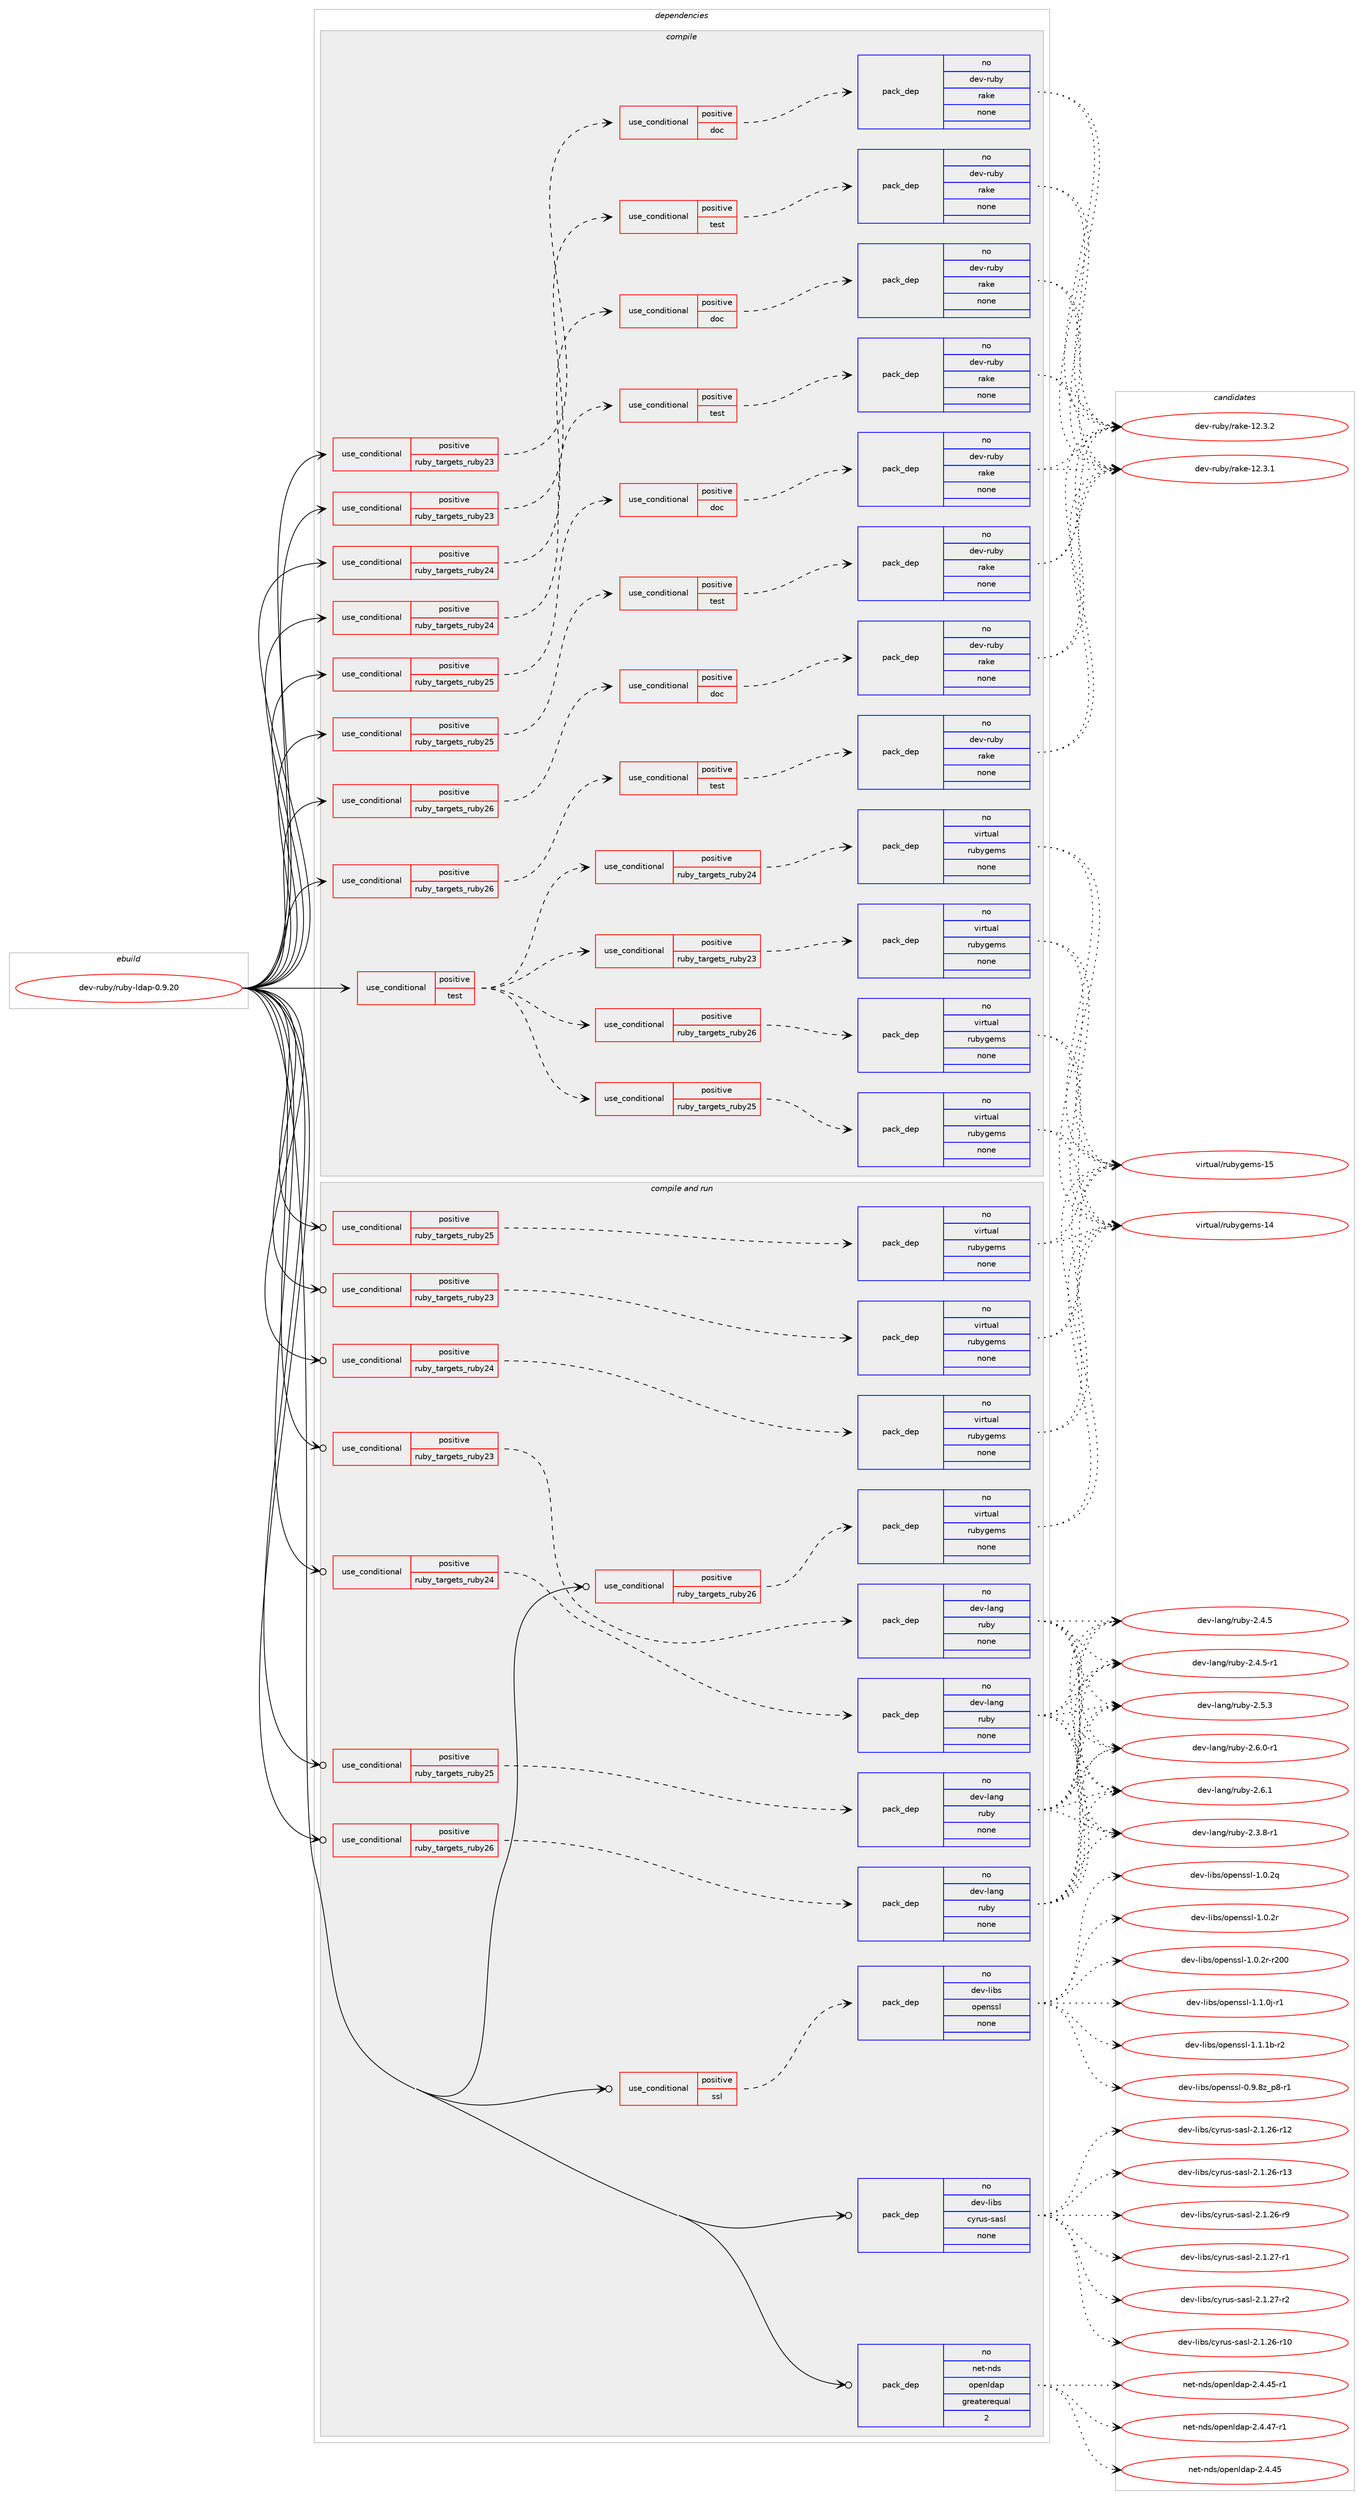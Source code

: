 digraph prolog {

# *************
# Graph options
# *************

newrank=true;
concentrate=true;
compound=true;
graph [rankdir=LR,fontname=Helvetica,fontsize=10,ranksep=1.5];#, ranksep=2.5, nodesep=0.2];
edge  [arrowhead=vee];
node  [fontname=Helvetica,fontsize=10];

# **********
# The ebuild
# **********

subgraph cluster_leftcol {
color=gray;
rank=same;
label=<<i>ebuild</i>>;
id [label="dev-ruby/ruby-ldap-0.9.20", color=red, width=4, href="../dev-ruby/ruby-ldap-0.9.20.svg"];
}

# ****************
# The dependencies
# ****************

subgraph cluster_midcol {
color=gray;
label=<<i>dependencies</i>>;
subgraph cluster_compile {
fillcolor="#eeeeee";
style=filled;
label=<<i>compile</i>>;
subgraph cond415595 {
dependency1524257 [label=<<TABLE BORDER="0" CELLBORDER="1" CELLSPACING="0" CELLPADDING="4"><TR><TD ROWSPAN="3" CELLPADDING="10">use_conditional</TD></TR><TR><TD>positive</TD></TR><TR><TD>ruby_targets_ruby23</TD></TR></TABLE>>, shape=none, color=red];
subgraph cond415596 {
dependency1524258 [label=<<TABLE BORDER="0" CELLBORDER="1" CELLSPACING="0" CELLPADDING="4"><TR><TD ROWSPAN="3" CELLPADDING="10">use_conditional</TD></TR><TR><TD>positive</TD></TR><TR><TD>doc</TD></TR></TABLE>>, shape=none, color=red];
subgraph pack1085156 {
dependency1524259 [label=<<TABLE BORDER="0" CELLBORDER="1" CELLSPACING="0" CELLPADDING="4" WIDTH="220"><TR><TD ROWSPAN="6" CELLPADDING="30">pack_dep</TD></TR><TR><TD WIDTH="110">no</TD></TR><TR><TD>dev-ruby</TD></TR><TR><TD>rake</TD></TR><TR><TD>none</TD></TR><TR><TD></TD></TR></TABLE>>, shape=none, color=blue];
}
dependency1524258:e -> dependency1524259:w [weight=20,style="dashed",arrowhead="vee"];
}
dependency1524257:e -> dependency1524258:w [weight=20,style="dashed",arrowhead="vee"];
}
id:e -> dependency1524257:w [weight=20,style="solid",arrowhead="vee"];
subgraph cond415597 {
dependency1524260 [label=<<TABLE BORDER="0" CELLBORDER="1" CELLSPACING="0" CELLPADDING="4"><TR><TD ROWSPAN="3" CELLPADDING="10">use_conditional</TD></TR><TR><TD>positive</TD></TR><TR><TD>ruby_targets_ruby23</TD></TR></TABLE>>, shape=none, color=red];
subgraph cond415598 {
dependency1524261 [label=<<TABLE BORDER="0" CELLBORDER="1" CELLSPACING="0" CELLPADDING="4"><TR><TD ROWSPAN="3" CELLPADDING="10">use_conditional</TD></TR><TR><TD>positive</TD></TR><TR><TD>test</TD></TR></TABLE>>, shape=none, color=red];
subgraph pack1085157 {
dependency1524262 [label=<<TABLE BORDER="0" CELLBORDER="1" CELLSPACING="0" CELLPADDING="4" WIDTH="220"><TR><TD ROWSPAN="6" CELLPADDING="30">pack_dep</TD></TR><TR><TD WIDTH="110">no</TD></TR><TR><TD>dev-ruby</TD></TR><TR><TD>rake</TD></TR><TR><TD>none</TD></TR><TR><TD></TD></TR></TABLE>>, shape=none, color=blue];
}
dependency1524261:e -> dependency1524262:w [weight=20,style="dashed",arrowhead="vee"];
}
dependency1524260:e -> dependency1524261:w [weight=20,style="dashed",arrowhead="vee"];
}
id:e -> dependency1524260:w [weight=20,style="solid",arrowhead="vee"];
subgraph cond415599 {
dependency1524263 [label=<<TABLE BORDER="0" CELLBORDER="1" CELLSPACING="0" CELLPADDING="4"><TR><TD ROWSPAN="3" CELLPADDING="10">use_conditional</TD></TR><TR><TD>positive</TD></TR><TR><TD>ruby_targets_ruby24</TD></TR></TABLE>>, shape=none, color=red];
subgraph cond415600 {
dependency1524264 [label=<<TABLE BORDER="0" CELLBORDER="1" CELLSPACING="0" CELLPADDING="4"><TR><TD ROWSPAN="3" CELLPADDING="10">use_conditional</TD></TR><TR><TD>positive</TD></TR><TR><TD>doc</TD></TR></TABLE>>, shape=none, color=red];
subgraph pack1085158 {
dependency1524265 [label=<<TABLE BORDER="0" CELLBORDER="1" CELLSPACING="0" CELLPADDING="4" WIDTH="220"><TR><TD ROWSPAN="6" CELLPADDING="30">pack_dep</TD></TR><TR><TD WIDTH="110">no</TD></TR><TR><TD>dev-ruby</TD></TR><TR><TD>rake</TD></TR><TR><TD>none</TD></TR><TR><TD></TD></TR></TABLE>>, shape=none, color=blue];
}
dependency1524264:e -> dependency1524265:w [weight=20,style="dashed",arrowhead="vee"];
}
dependency1524263:e -> dependency1524264:w [weight=20,style="dashed",arrowhead="vee"];
}
id:e -> dependency1524263:w [weight=20,style="solid",arrowhead="vee"];
subgraph cond415601 {
dependency1524266 [label=<<TABLE BORDER="0" CELLBORDER="1" CELLSPACING="0" CELLPADDING="4"><TR><TD ROWSPAN="3" CELLPADDING="10">use_conditional</TD></TR><TR><TD>positive</TD></TR><TR><TD>ruby_targets_ruby24</TD></TR></TABLE>>, shape=none, color=red];
subgraph cond415602 {
dependency1524267 [label=<<TABLE BORDER="0" CELLBORDER="1" CELLSPACING="0" CELLPADDING="4"><TR><TD ROWSPAN="3" CELLPADDING="10">use_conditional</TD></TR><TR><TD>positive</TD></TR><TR><TD>test</TD></TR></TABLE>>, shape=none, color=red];
subgraph pack1085159 {
dependency1524268 [label=<<TABLE BORDER="0" CELLBORDER="1" CELLSPACING="0" CELLPADDING="4" WIDTH="220"><TR><TD ROWSPAN="6" CELLPADDING="30">pack_dep</TD></TR><TR><TD WIDTH="110">no</TD></TR><TR><TD>dev-ruby</TD></TR><TR><TD>rake</TD></TR><TR><TD>none</TD></TR><TR><TD></TD></TR></TABLE>>, shape=none, color=blue];
}
dependency1524267:e -> dependency1524268:w [weight=20,style="dashed",arrowhead="vee"];
}
dependency1524266:e -> dependency1524267:w [weight=20,style="dashed",arrowhead="vee"];
}
id:e -> dependency1524266:w [weight=20,style="solid",arrowhead="vee"];
subgraph cond415603 {
dependency1524269 [label=<<TABLE BORDER="0" CELLBORDER="1" CELLSPACING="0" CELLPADDING="4"><TR><TD ROWSPAN="3" CELLPADDING="10">use_conditional</TD></TR><TR><TD>positive</TD></TR><TR><TD>ruby_targets_ruby25</TD></TR></TABLE>>, shape=none, color=red];
subgraph cond415604 {
dependency1524270 [label=<<TABLE BORDER="0" CELLBORDER="1" CELLSPACING="0" CELLPADDING="4"><TR><TD ROWSPAN="3" CELLPADDING="10">use_conditional</TD></TR><TR><TD>positive</TD></TR><TR><TD>doc</TD></TR></TABLE>>, shape=none, color=red];
subgraph pack1085160 {
dependency1524271 [label=<<TABLE BORDER="0" CELLBORDER="1" CELLSPACING="0" CELLPADDING="4" WIDTH="220"><TR><TD ROWSPAN="6" CELLPADDING="30">pack_dep</TD></TR><TR><TD WIDTH="110">no</TD></TR><TR><TD>dev-ruby</TD></TR><TR><TD>rake</TD></TR><TR><TD>none</TD></TR><TR><TD></TD></TR></TABLE>>, shape=none, color=blue];
}
dependency1524270:e -> dependency1524271:w [weight=20,style="dashed",arrowhead="vee"];
}
dependency1524269:e -> dependency1524270:w [weight=20,style="dashed",arrowhead="vee"];
}
id:e -> dependency1524269:w [weight=20,style="solid",arrowhead="vee"];
subgraph cond415605 {
dependency1524272 [label=<<TABLE BORDER="0" CELLBORDER="1" CELLSPACING="0" CELLPADDING="4"><TR><TD ROWSPAN="3" CELLPADDING="10">use_conditional</TD></TR><TR><TD>positive</TD></TR><TR><TD>ruby_targets_ruby25</TD></TR></TABLE>>, shape=none, color=red];
subgraph cond415606 {
dependency1524273 [label=<<TABLE BORDER="0" CELLBORDER="1" CELLSPACING="0" CELLPADDING="4"><TR><TD ROWSPAN="3" CELLPADDING="10">use_conditional</TD></TR><TR><TD>positive</TD></TR><TR><TD>test</TD></TR></TABLE>>, shape=none, color=red];
subgraph pack1085161 {
dependency1524274 [label=<<TABLE BORDER="0" CELLBORDER="1" CELLSPACING="0" CELLPADDING="4" WIDTH="220"><TR><TD ROWSPAN="6" CELLPADDING="30">pack_dep</TD></TR><TR><TD WIDTH="110">no</TD></TR><TR><TD>dev-ruby</TD></TR><TR><TD>rake</TD></TR><TR><TD>none</TD></TR><TR><TD></TD></TR></TABLE>>, shape=none, color=blue];
}
dependency1524273:e -> dependency1524274:w [weight=20,style="dashed",arrowhead="vee"];
}
dependency1524272:e -> dependency1524273:w [weight=20,style="dashed",arrowhead="vee"];
}
id:e -> dependency1524272:w [weight=20,style="solid",arrowhead="vee"];
subgraph cond415607 {
dependency1524275 [label=<<TABLE BORDER="0" CELLBORDER="1" CELLSPACING="0" CELLPADDING="4"><TR><TD ROWSPAN="3" CELLPADDING="10">use_conditional</TD></TR><TR><TD>positive</TD></TR><TR><TD>ruby_targets_ruby26</TD></TR></TABLE>>, shape=none, color=red];
subgraph cond415608 {
dependency1524276 [label=<<TABLE BORDER="0" CELLBORDER="1" CELLSPACING="0" CELLPADDING="4"><TR><TD ROWSPAN="3" CELLPADDING="10">use_conditional</TD></TR><TR><TD>positive</TD></TR><TR><TD>doc</TD></TR></TABLE>>, shape=none, color=red];
subgraph pack1085162 {
dependency1524277 [label=<<TABLE BORDER="0" CELLBORDER="1" CELLSPACING="0" CELLPADDING="4" WIDTH="220"><TR><TD ROWSPAN="6" CELLPADDING="30">pack_dep</TD></TR><TR><TD WIDTH="110">no</TD></TR><TR><TD>dev-ruby</TD></TR><TR><TD>rake</TD></TR><TR><TD>none</TD></TR><TR><TD></TD></TR></TABLE>>, shape=none, color=blue];
}
dependency1524276:e -> dependency1524277:w [weight=20,style="dashed",arrowhead="vee"];
}
dependency1524275:e -> dependency1524276:w [weight=20,style="dashed",arrowhead="vee"];
}
id:e -> dependency1524275:w [weight=20,style="solid",arrowhead="vee"];
subgraph cond415609 {
dependency1524278 [label=<<TABLE BORDER="0" CELLBORDER="1" CELLSPACING="0" CELLPADDING="4"><TR><TD ROWSPAN="3" CELLPADDING="10">use_conditional</TD></TR><TR><TD>positive</TD></TR><TR><TD>ruby_targets_ruby26</TD></TR></TABLE>>, shape=none, color=red];
subgraph cond415610 {
dependency1524279 [label=<<TABLE BORDER="0" CELLBORDER="1" CELLSPACING="0" CELLPADDING="4"><TR><TD ROWSPAN="3" CELLPADDING="10">use_conditional</TD></TR><TR><TD>positive</TD></TR><TR><TD>test</TD></TR></TABLE>>, shape=none, color=red];
subgraph pack1085163 {
dependency1524280 [label=<<TABLE BORDER="0" CELLBORDER="1" CELLSPACING="0" CELLPADDING="4" WIDTH="220"><TR><TD ROWSPAN="6" CELLPADDING="30">pack_dep</TD></TR><TR><TD WIDTH="110">no</TD></TR><TR><TD>dev-ruby</TD></TR><TR><TD>rake</TD></TR><TR><TD>none</TD></TR><TR><TD></TD></TR></TABLE>>, shape=none, color=blue];
}
dependency1524279:e -> dependency1524280:w [weight=20,style="dashed",arrowhead="vee"];
}
dependency1524278:e -> dependency1524279:w [weight=20,style="dashed",arrowhead="vee"];
}
id:e -> dependency1524278:w [weight=20,style="solid",arrowhead="vee"];
subgraph cond415611 {
dependency1524281 [label=<<TABLE BORDER="0" CELLBORDER="1" CELLSPACING="0" CELLPADDING="4"><TR><TD ROWSPAN="3" CELLPADDING="10">use_conditional</TD></TR><TR><TD>positive</TD></TR><TR><TD>test</TD></TR></TABLE>>, shape=none, color=red];
subgraph cond415612 {
dependency1524282 [label=<<TABLE BORDER="0" CELLBORDER="1" CELLSPACING="0" CELLPADDING="4"><TR><TD ROWSPAN="3" CELLPADDING="10">use_conditional</TD></TR><TR><TD>positive</TD></TR><TR><TD>ruby_targets_ruby23</TD></TR></TABLE>>, shape=none, color=red];
subgraph pack1085164 {
dependency1524283 [label=<<TABLE BORDER="0" CELLBORDER="1" CELLSPACING="0" CELLPADDING="4" WIDTH="220"><TR><TD ROWSPAN="6" CELLPADDING="30">pack_dep</TD></TR><TR><TD WIDTH="110">no</TD></TR><TR><TD>virtual</TD></TR><TR><TD>rubygems</TD></TR><TR><TD>none</TD></TR><TR><TD></TD></TR></TABLE>>, shape=none, color=blue];
}
dependency1524282:e -> dependency1524283:w [weight=20,style="dashed",arrowhead="vee"];
}
dependency1524281:e -> dependency1524282:w [weight=20,style="dashed",arrowhead="vee"];
subgraph cond415613 {
dependency1524284 [label=<<TABLE BORDER="0" CELLBORDER="1" CELLSPACING="0" CELLPADDING="4"><TR><TD ROWSPAN="3" CELLPADDING="10">use_conditional</TD></TR><TR><TD>positive</TD></TR><TR><TD>ruby_targets_ruby24</TD></TR></TABLE>>, shape=none, color=red];
subgraph pack1085165 {
dependency1524285 [label=<<TABLE BORDER="0" CELLBORDER="1" CELLSPACING="0" CELLPADDING="4" WIDTH="220"><TR><TD ROWSPAN="6" CELLPADDING="30">pack_dep</TD></TR><TR><TD WIDTH="110">no</TD></TR><TR><TD>virtual</TD></TR><TR><TD>rubygems</TD></TR><TR><TD>none</TD></TR><TR><TD></TD></TR></TABLE>>, shape=none, color=blue];
}
dependency1524284:e -> dependency1524285:w [weight=20,style="dashed",arrowhead="vee"];
}
dependency1524281:e -> dependency1524284:w [weight=20,style="dashed",arrowhead="vee"];
subgraph cond415614 {
dependency1524286 [label=<<TABLE BORDER="0" CELLBORDER="1" CELLSPACING="0" CELLPADDING="4"><TR><TD ROWSPAN="3" CELLPADDING="10">use_conditional</TD></TR><TR><TD>positive</TD></TR><TR><TD>ruby_targets_ruby25</TD></TR></TABLE>>, shape=none, color=red];
subgraph pack1085166 {
dependency1524287 [label=<<TABLE BORDER="0" CELLBORDER="1" CELLSPACING="0" CELLPADDING="4" WIDTH="220"><TR><TD ROWSPAN="6" CELLPADDING="30">pack_dep</TD></TR><TR><TD WIDTH="110">no</TD></TR><TR><TD>virtual</TD></TR><TR><TD>rubygems</TD></TR><TR><TD>none</TD></TR><TR><TD></TD></TR></TABLE>>, shape=none, color=blue];
}
dependency1524286:e -> dependency1524287:w [weight=20,style="dashed",arrowhead="vee"];
}
dependency1524281:e -> dependency1524286:w [weight=20,style="dashed",arrowhead="vee"];
subgraph cond415615 {
dependency1524288 [label=<<TABLE BORDER="0" CELLBORDER="1" CELLSPACING="0" CELLPADDING="4"><TR><TD ROWSPAN="3" CELLPADDING="10">use_conditional</TD></TR><TR><TD>positive</TD></TR><TR><TD>ruby_targets_ruby26</TD></TR></TABLE>>, shape=none, color=red];
subgraph pack1085167 {
dependency1524289 [label=<<TABLE BORDER="0" CELLBORDER="1" CELLSPACING="0" CELLPADDING="4" WIDTH="220"><TR><TD ROWSPAN="6" CELLPADDING="30">pack_dep</TD></TR><TR><TD WIDTH="110">no</TD></TR><TR><TD>virtual</TD></TR><TR><TD>rubygems</TD></TR><TR><TD>none</TD></TR><TR><TD></TD></TR></TABLE>>, shape=none, color=blue];
}
dependency1524288:e -> dependency1524289:w [weight=20,style="dashed",arrowhead="vee"];
}
dependency1524281:e -> dependency1524288:w [weight=20,style="dashed",arrowhead="vee"];
}
id:e -> dependency1524281:w [weight=20,style="solid",arrowhead="vee"];
}
subgraph cluster_compileandrun {
fillcolor="#eeeeee";
style=filled;
label=<<i>compile and run</i>>;
subgraph cond415616 {
dependency1524290 [label=<<TABLE BORDER="0" CELLBORDER="1" CELLSPACING="0" CELLPADDING="4"><TR><TD ROWSPAN="3" CELLPADDING="10">use_conditional</TD></TR><TR><TD>positive</TD></TR><TR><TD>ruby_targets_ruby23</TD></TR></TABLE>>, shape=none, color=red];
subgraph pack1085168 {
dependency1524291 [label=<<TABLE BORDER="0" CELLBORDER="1" CELLSPACING="0" CELLPADDING="4" WIDTH="220"><TR><TD ROWSPAN="6" CELLPADDING="30">pack_dep</TD></TR><TR><TD WIDTH="110">no</TD></TR><TR><TD>dev-lang</TD></TR><TR><TD>ruby</TD></TR><TR><TD>none</TD></TR><TR><TD></TD></TR></TABLE>>, shape=none, color=blue];
}
dependency1524290:e -> dependency1524291:w [weight=20,style="dashed",arrowhead="vee"];
}
id:e -> dependency1524290:w [weight=20,style="solid",arrowhead="odotvee"];
subgraph cond415617 {
dependency1524292 [label=<<TABLE BORDER="0" CELLBORDER="1" CELLSPACING="0" CELLPADDING="4"><TR><TD ROWSPAN="3" CELLPADDING="10">use_conditional</TD></TR><TR><TD>positive</TD></TR><TR><TD>ruby_targets_ruby23</TD></TR></TABLE>>, shape=none, color=red];
subgraph pack1085169 {
dependency1524293 [label=<<TABLE BORDER="0" CELLBORDER="1" CELLSPACING="0" CELLPADDING="4" WIDTH="220"><TR><TD ROWSPAN="6" CELLPADDING="30">pack_dep</TD></TR><TR><TD WIDTH="110">no</TD></TR><TR><TD>virtual</TD></TR><TR><TD>rubygems</TD></TR><TR><TD>none</TD></TR><TR><TD></TD></TR></TABLE>>, shape=none, color=blue];
}
dependency1524292:e -> dependency1524293:w [weight=20,style="dashed",arrowhead="vee"];
}
id:e -> dependency1524292:w [weight=20,style="solid",arrowhead="odotvee"];
subgraph cond415618 {
dependency1524294 [label=<<TABLE BORDER="0" CELLBORDER="1" CELLSPACING="0" CELLPADDING="4"><TR><TD ROWSPAN="3" CELLPADDING="10">use_conditional</TD></TR><TR><TD>positive</TD></TR><TR><TD>ruby_targets_ruby24</TD></TR></TABLE>>, shape=none, color=red];
subgraph pack1085170 {
dependency1524295 [label=<<TABLE BORDER="0" CELLBORDER="1" CELLSPACING="0" CELLPADDING="4" WIDTH="220"><TR><TD ROWSPAN="6" CELLPADDING="30">pack_dep</TD></TR><TR><TD WIDTH="110">no</TD></TR><TR><TD>dev-lang</TD></TR><TR><TD>ruby</TD></TR><TR><TD>none</TD></TR><TR><TD></TD></TR></TABLE>>, shape=none, color=blue];
}
dependency1524294:e -> dependency1524295:w [weight=20,style="dashed",arrowhead="vee"];
}
id:e -> dependency1524294:w [weight=20,style="solid",arrowhead="odotvee"];
subgraph cond415619 {
dependency1524296 [label=<<TABLE BORDER="0" CELLBORDER="1" CELLSPACING="0" CELLPADDING="4"><TR><TD ROWSPAN="3" CELLPADDING="10">use_conditional</TD></TR><TR><TD>positive</TD></TR><TR><TD>ruby_targets_ruby24</TD></TR></TABLE>>, shape=none, color=red];
subgraph pack1085171 {
dependency1524297 [label=<<TABLE BORDER="0" CELLBORDER="1" CELLSPACING="0" CELLPADDING="4" WIDTH="220"><TR><TD ROWSPAN="6" CELLPADDING="30">pack_dep</TD></TR><TR><TD WIDTH="110">no</TD></TR><TR><TD>virtual</TD></TR><TR><TD>rubygems</TD></TR><TR><TD>none</TD></TR><TR><TD></TD></TR></TABLE>>, shape=none, color=blue];
}
dependency1524296:e -> dependency1524297:w [weight=20,style="dashed",arrowhead="vee"];
}
id:e -> dependency1524296:w [weight=20,style="solid",arrowhead="odotvee"];
subgraph cond415620 {
dependency1524298 [label=<<TABLE BORDER="0" CELLBORDER="1" CELLSPACING="0" CELLPADDING="4"><TR><TD ROWSPAN="3" CELLPADDING="10">use_conditional</TD></TR><TR><TD>positive</TD></TR><TR><TD>ruby_targets_ruby25</TD></TR></TABLE>>, shape=none, color=red];
subgraph pack1085172 {
dependency1524299 [label=<<TABLE BORDER="0" CELLBORDER="1" CELLSPACING="0" CELLPADDING="4" WIDTH="220"><TR><TD ROWSPAN="6" CELLPADDING="30">pack_dep</TD></TR><TR><TD WIDTH="110">no</TD></TR><TR><TD>dev-lang</TD></TR><TR><TD>ruby</TD></TR><TR><TD>none</TD></TR><TR><TD></TD></TR></TABLE>>, shape=none, color=blue];
}
dependency1524298:e -> dependency1524299:w [weight=20,style="dashed",arrowhead="vee"];
}
id:e -> dependency1524298:w [weight=20,style="solid",arrowhead="odotvee"];
subgraph cond415621 {
dependency1524300 [label=<<TABLE BORDER="0" CELLBORDER="1" CELLSPACING="0" CELLPADDING="4"><TR><TD ROWSPAN="3" CELLPADDING="10">use_conditional</TD></TR><TR><TD>positive</TD></TR><TR><TD>ruby_targets_ruby25</TD></TR></TABLE>>, shape=none, color=red];
subgraph pack1085173 {
dependency1524301 [label=<<TABLE BORDER="0" CELLBORDER="1" CELLSPACING="0" CELLPADDING="4" WIDTH="220"><TR><TD ROWSPAN="6" CELLPADDING="30">pack_dep</TD></TR><TR><TD WIDTH="110">no</TD></TR><TR><TD>virtual</TD></TR><TR><TD>rubygems</TD></TR><TR><TD>none</TD></TR><TR><TD></TD></TR></TABLE>>, shape=none, color=blue];
}
dependency1524300:e -> dependency1524301:w [weight=20,style="dashed",arrowhead="vee"];
}
id:e -> dependency1524300:w [weight=20,style="solid",arrowhead="odotvee"];
subgraph cond415622 {
dependency1524302 [label=<<TABLE BORDER="0" CELLBORDER="1" CELLSPACING="0" CELLPADDING="4"><TR><TD ROWSPAN="3" CELLPADDING="10">use_conditional</TD></TR><TR><TD>positive</TD></TR><TR><TD>ruby_targets_ruby26</TD></TR></TABLE>>, shape=none, color=red];
subgraph pack1085174 {
dependency1524303 [label=<<TABLE BORDER="0" CELLBORDER="1" CELLSPACING="0" CELLPADDING="4" WIDTH="220"><TR><TD ROWSPAN="6" CELLPADDING="30">pack_dep</TD></TR><TR><TD WIDTH="110">no</TD></TR><TR><TD>dev-lang</TD></TR><TR><TD>ruby</TD></TR><TR><TD>none</TD></TR><TR><TD></TD></TR></TABLE>>, shape=none, color=blue];
}
dependency1524302:e -> dependency1524303:w [weight=20,style="dashed",arrowhead="vee"];
}
id:e -> dependency1524302:w [weight=20,style="solid",arrowhead="odotvee"];
subgraph cond415623 {
dependency1524304 [label=<<TABLE BORDER="0" CELLBORDER="1" CELLSPACING="0" CELLPADDING="4"><TR><TD ROWSPAN="3" CELLPADDING="10">use_conditional</TD></TR><TR><TD>positive</TD></TR><TR><TD>ruby_targets_ruby26</TD></TR></TABLE>>, shape=none, color=red];
subgraph pack1085175 {
dependency1524305 [label=<<TABLE BORDER="0" CELLBORDER="1" CELLSPACING="0" CELLPADDING="4" WIDTH="220"><TR><TD ROWSPAN="6" CELLPADDING="30">pack_dep</TD></TR><TR><TD WIDTH="110">no</TD></TR><TR><TD>virtual</TD></TR><TR><TD>rubygems</TD></TR><TR><TD>none</TD></TR><TR><TD></TD></TR></TABLE>>, shape=none, color=blue];
}
dependency1524304:e -> dependency1524305:w [weight=20,style="dashed",arrowhead="vee"];
}
id:e -> dependency1524304:w [weight=20,style="solid",arrowhead="odotvee"];
subgraph cond415624 {
dependency1524306 [label=<<TABLE BORDER="0" CELLBORDER="1" CELLSPACING="0" CELLPADDING="4"><TR><TD ROWSPAN="3" CELLPADDING="10">use_conditional</TD></TR><TR><TD>positive</TD></TR><TR><TD>ssl</TD></TR></TABLE>>, shape=none, color=red];
subgraph pack1085176 {
dependency1524307 [label=<<TABLE BORDER="0" CELLBORDER="1" CELLSPACING="0" CELLPADDING="4" WIDTH="220"><TR><TD ROWSPAN="6" CELLPADDING="30">pack_dep</TD></TR><TR><TD WIDTH="110">no</TD></TR><TR><TD>dev-libs</TD></TR><TR><TD>openssl</TD></TR><TR><TD>none</TD></TR><TR><TD></TD></TR></TABLE>>, shape=none, color=blue];
}
dependency1524306:e -> dependency1524307:w [weight=20,style="dashed",arrowhead="vee"];
}
id:e -> dependency1524306:w [weight=20,style="solid",arrowhead="odotvee"];
subgraph pack1085177 {
dependency1524308 [label=<<TABLE BORDER="0" CELLBORDER="1" CELLSPACING="0" CELLPADDING="4" WIDTH="220"><TR><TD ROWSPAN="6" CELLPADDING="30">pack_dep</TD></TR><TR><TD WIDTH="110">no</TD></TR><TR><TD>dev-libs</TD></TR><TR><TD>cyrus-sasl</TD></TR><TR><TD>none</TD></TR><TR><TD></TD></TR></TABLE>>, shape=none, color=blue];
}
id:e -> dependency1524308:w [weight=20,style="solid",arrowhead="odotvee"];
subgraph pack1085178 {
dependency1524309 [label=<<TABLE BORDER="0" CELLBORDER="1" CELLSPACING="0" CELLPADDING="4" WIDTH="220"><TR><TD ROWSPAN="6" CELLPADDING="30">pack_dep</TD></TR><TR><TD WIDTH="110">no</TD></TR><TR><TD>net-nds</TD></TR><TR><TD>openldap</TD></TR><TR><TD>greaterequal</TD></TR><TR><TD>2</TD></TR></TABLE>>, shape=none, color=blue];
}
id:e -> dependency1524309:w [weight=20,style="solid",arrowhead="odotvee"];
}
subgraph cluster_run {
fillcolor="#eeeeee";
style=filled;
label=<<i>run</i>>;
}
}

# **************
# The candidates
# **************

subgraph cluster_choices {
rank=same;
color=gray;
label=<<i>candidates</i>>;

subgraph choice1085156 {
color=black;
nodesep=1;
choice1001011184511411798121471149710710145495046514649 [label="dev-ruby/rake-12.3.1", color=red, width=4,href="../dev-ruby/rake-12.3.1.svg"];
choice1001011184511411798121471149710710145495046514650 [label="dev-ruby/rake-12.3.2", color=red, width=4,href="../dev-ruby/rake-12.3.2.svg"];
dependency1524259:e -> choice1001011184511411798121471149710710145495046514649:w [style=dotted,weight="100"];
dependency1524259:e -> choice1001011184511411798121471149710710145495046514650:w [style=dotted,weight="100"];
}
subgraph choice1085157 {
color=black;
nodesep=1;
choice1001011184511411798121471149710710145495046514649 [label="dev-ruby/rake-12.3.1", color=red, width=4,href="../dev-ruby/rake-12.3.1.svg"];
choice1001011184511411798121471149710710145495046514650 [label="dev-ruby/rake-12.3.2", color=red, width=4,href="../dev-ruby/rake-12.3.2.svg"];
dependency1524262:e -> choice1001011184511411798121471149710710145495046514649:w [style=dotted,weight="100"];
dependency1524262:e -> choice1001011184511411798121471149710710145495046514650:w [style=dotted,weight="100"];
}
subgraph choice1085158 {
color=black;
nodesep=1;
choice1001011184511411798121471149710710145495046514649 [label="dev-ruby/rake-12.3.1", color=red, width=4,href="../dev-ruby/rake-12.3.1.svg"];
choice1001011184511411798121471149710710145495046514650 [label="dev-ruby/rake-12.3.2", color=red, width=4,href="../dev-ruby/rake-12.3.2.svg"];
dependency1524265:e -> choice1001011184511411798121471149710710145495046514649:w [style=dotted,weight="100"];
dependency1524265:e -> choice1001011184511411798121471149710710145495046514650:w [style=dotted,weight="100"];
}
subgraph choice1085159 {
color=black;
nodesep=1;
choice1001011184511411798121471149710710145495046514649 [label="dev-ruby/rake-12.3.1", color=red, width=4,href="../dev-ruby/rake-12.3.1.svg"];
choice1001011184511411798121471149710710145495046514650 [label="dev-ruby/rake-12.3.2", color=red, width=4,href="../dev-ruby/rake-12.3.2.svg"];
dependency1524268:e -> choice1001011184511411798121471149710710145495046514649:w [style=dotted,weight="100"];
dependency1524268:e -> choice1001011184511411798121471149710710145495046514650:w [style=dotted,weight="100"];
}
subgraph choice1085160 {
color=black;
nodesep=1;
choice1001011184511411798121471149710710145495046514649 [label="dev-ruby/rake-12.3.1", color=red, width=4,href="../dev-ruby/rake-12.3.1.svg"];
choice1001011184511411798121471149710710145495046514650 [label="dev-ruby/rake-12.3.2", color=red, width=4,href="../dev-ruby/rake-12.3.2.svg"];
dependency1524271:e -> choice1001011184511411798121471149710710145495046514649:w [style=dotted,weight="100"];
dependency1524271:e -> choice1001011184511411798121471149710710145495046514650:w [style=dotted,weight="100"];
}
subgraph choice1085161 {
color=black;
nodesep=1;
choice1001011184511411798121471149710710145495046514649 [label="dev-ruby/rake-12.3.1", color=red, width=4,href="../dev-ruby/rake-12.3.1.svg"];
choice1001011184511411798121471149710710145495046514650 [label="dev-ruby/rake-12.3.2", color=red, width=4,href="../dev-ruby/rake-12.3.2.svg"];
dependency1524274:e -> choice1001011184511411798121471149710710145495046514649:w [style=dotted,weight="100"];
dependency1524274:e -> choice1001011184511411798121471149710710145495046514650:w [style=dotted,weight="100"];
}
subgraph choice1085162 {
color=black;
nodesep=1;
choice1001011184511411798121471149710710145495046514649 [label="dev-ruby/rake-12.3.1", color=red, width=4,href="../dev-ruby/rake-12.3.1.svg"];
choice1001011184511411798121471149710710145495046514650 [label="dev-ruby/rake-12.3.2", color=red, width=4,href="../dev-ruby/rake-12.3.2.svg"];
dependency1524277:e -> choice1001011184511411798121471149710710145495046514649:w [style=dotted,weight="100"];
dependency1524277:e -> choice1001011184511411798121471149710710145495046514650:w [style=dotted,weight="100"];
}
subgraph choice1085163 {
color=black;
nodesep=1;
choice1001011184511411798121471149710710145495046514649 [label="dev-ruby/rake-12.3.1", color=red, width=4,href="../dev-ruby/rake-12.3.1.svg"];
choice1001011184511411798121471149710710145495046514650 [label="dev-ruby/rake-12.3.2", color=red, width=4,href="../dev-ruby/rake-12.3.2.svg"];
dependency1524280:e -> choice1001011184511411798121471149710710145495046514649:w [style=dotted,weight="100"];
dependency1524280:e -> choice1001011184511411798121471149710710145495046514650:w [style=dotted,weight="100"];
}
subgraph choice1085164 {
color=black;
nodesep=1;
choice118105114116117971084711411798121103101109115454952 [label="virtual/rubygems-14", color=red, width=4,href="../virtual/rubygems-14.svg"];
choice118105114116117971084711411798121103101109115454953 [label="virtual/rubygems-15", color=red, width=4,href="../virtual/rubygems-15.svg"];
dependency1524283:e -> choice118105114116117971084711411798121103101109115454952:w [style=dotted,weight="100"];
dependency1524283:e -> choice118105114116117971084711411798121103101109115454953:w [style=dotted,weight="100"];
}
subgraph choice1085165 {
color=black;
nodesep=1;
choice118105114116117971084711411798121103101109115454952 [label="virtual/rubygems-14", color=red, width=4,href="../virtual/rubygems-14.svg"];
choice118105114116117971084711411798121103101109115454953 [label="virtual/rubygems-15", color=red, width=4,href="../virtual/rubygems-15.svg"];
dependency1524285:e -> choice118105114116117971084711411798121103101109115454952:w [style=dotted,weight="100"];
dependency1524285:e -> choice118105114116117971084711411798121103101109115454953:w [style=dotted,weight="100"];
}
subgraph choice1085166 {
color=black;
nodesep=1;
choice118105114116117971084711411798121103101109115454952 [label="virtual/rubygems-14", color=red, width=4,href="../virtual/rubygems-14.svg"];
choice118105114116117971084711411798121103101109115454953 [label="virtual/rubygems-15", color=red, width=4,href="../virtual/rubygems-15.svg"];
dependency1524287:e -> choice118105114116117971084711411798121103101109115454952:w [style=dotted,weight="100"];
dependency1524287:e -> choice118105114116117971084711411798121103101109115454953:w [style=dotted,weight="100"];
}
subgraph choice1085167 {
color=black;
nodesep=1;
choice118105114116117971084711411798121103101109115454952 [label="virtual/rubygems-14", color=red, width=4,href="../virtual/rubygems-14.svg"];
choice118105114116117971084711411798121103101109115454953 [label="virtual/rubygems-15", color=red, width=4,href="../virtual/rubygems-15.svg"];
dependency1524289:e -> choice118105114116117971084711411798121103101109115454952:w [style=dotted,weight="100"];
dependency1524289:e -> choice118105114116117971084711411798121103101109115454953:w [style=dotted,weight="100"];
}
subgraph choice1085168 {
color=black;
nodesep=1;
choice100101118451089711010347114117981214550465146564511449 [label="dev-lang/ruby-2.3.8-r1", color=red, width=4,href="../dev-lang/ruby-2.3.8-r1.svg"];
choice10010111845108971101034711411798121455046524653 [label="dev-lang/ruby-2.4.5", color=red, width=4,href="../dev-lang/ruby-2.4.5.svg"];
choice100101118451089711010347114117981214550465246534511449 [label="dev-lang/ruby-2.4.5-r1", color=red, width=4,href="../dev-lang/ruby-2.4.5-r1.svg"];
choice10010111845108971101034711411798121455046534651 [label="dev-lang/ruby-2.5.3", color=red, width=4,href="../dev-lang/ruby-2.5.3.svg"];
choice100101118451089711010347114117981214550465446484511449 [label="dev-lang/ruby-2.6.0-r1", color=red, width=4,href="../dev-lang/ruby-2.6.0-r1.svg"];
choice10010111845108971101034711411798121455046544649 [label="dev-lang/ruby-2.6.1", color=red, width=4,href="../dev-lang/ruby-2.6.1.svg"];
dependency1524291:e -> choice100101118451089711010347114117981214550465146564511449:w [style=dotted,weight="100"];
dependency1524291:e -> choice10010111845108971101034711411798121455046524653:w [style=dotted,weight="100"];
dependency1524291:e -> choice100101118451089711010347114117981214550465246534511449:w [style=dotted,weight="100"];
dependency1524291:e -> choice10010111845108971101034711411798121455046534651:w [style=dotted,weight="100"];
dependency1524291:e -> choice100101118451089711010347114117981214550465446484511449:w [style=dotted,weight="100"];
dependency1524291:e -> choice10010111845108971101034711411798121455046544649:w [style=dotted,weight="100"];
}
subgraph choice1085169 {
color=black;
nodesep=1;
choice118105114116117971084711411798121103101109115454952 [label="virtual/rubygems-14", color=red, width=4,href="../virtual/rubygems-14.svg"];
choice118105114116117971084711411798121103101109115454953 [label="virtual/rubygems-15", color=red, width=4,href="../virtual/rubygems-15.svg"];
dependency1524293:e -> choice118105114116117971084711411798121103101109115454952:w [style=dotted,weight="100"];
dependency1524293:e -> choice118105114116117971084711411798121103101109115454953:w [style=dotted,weight="100"];
}
subgraph choice1085170 {
color=black;
nodesep=1;
choice100101118451089711010347114117981214550465146564511449 [label="dev-lang/ruby-2.3.8-r1", color=red, width=4,href="../dev-lang/ruby-2.3.8-r1.svg"];
choice10010111845108971101034711411798121455046524653 [label="dev-lang/ruby-2.4.5", color=red, width=4,href="../dev-lang/ruby-2.4.5.svg"];
choice100101118451089711010347114117981214550465246534511449 [label="dev-lang/ruby-2.4.5-r1", color=red, width=4,href="../dev-lang/ruby-2.4.5-r1.svg"];
choice10010111845108971101034711411798121455046534651 [label="dev-lang/ruby-2.5.3", color=red, width=4,href="../dev-lang/ruby-2.5.3.svg"];
choice100101118451089711010347114117981214550465446484511449 [label="dev-lang/ruby-2.6.0-r1", color=red, width=4,href="../dev-lang/ruby-2.6.0-r1.svg"];
choice10010111845108971101034711411798121455046544649 [label="dev-lang/ruby-2.6.1", color=red, width=4,href="../dev-lang/ruby-2.6.1.svg"];
dependency1524295:e -> choice100101118451089711010347114117981214550465146564511449:w [style=dotted,weight="100"];
dependency1524295:e -> choice10010111845108971101034711411798121455046524653:w [style=dotted,weight="100"];
dependency1524295:e -> choice100101118451089711010347114117981214550465246534511449:w [style=dotted,weight="100"];
dependency1524295:e -> choice10010111845108971101034711411798121455046534651:w [style=dotted,weight="100"];
dependency1524295:e -> choice100101118451089711010347114117981214550465446484511449:w [style=dotted,weight="100"];
dependency1524295:e -> choice10010111845108971101034711411798121455046544649:w [style=dotted,weight="100"];
}
subgraph choice1085171 {
color=black;
nodesep=1;
choice118105114116117971084711411798121103101109115454952 [label="virtual/rubygems-14", color=red, width=4,href="../virtual/rubygems-14.svg"];
choice118105114116117971084711411798121103101109115454953 [label="virtual/rubygems-15", color=red, width=4,href="../virtual/rubygems-15.svg"];
dependency1524297:e -> choice118105114116117971084711411798121103101109115454952:w [style=dotted,weight="100"];
dependency1524297:e -> choice118105114116117971084711411798121103101109115454953:w [style=dotted,weight="100"];
}
subgraph choice1085172 {
color=black;
nodesep=1;
choice100101118451089711010347114117981214550465146564511449 [label="dev-lang/ruby-2.3.8-r1", color=red, width=4,href="../dev-lang/ruby-2.3.8-r1.svg"];
choice10010111845108971101034711411798121455046524653 [label="dev-lang/ruby-2.4.5", color=red, width=4,href="../dev-lang/ruby-2.4.5.svg"];
choice100101118451089711010347114117981214550465246534511449 [label="dev-lang/ruby-2.4.5-r1", color=red, width=4,href="../dev-lang/ruby-2.4.5-r1.svg"];
choice10010111845108971101034711411798121455046534651 [label="dev-lang/ruby-2.5.3", color=red, width=4,href="../dev-lang/ruby-2.5.3.svg"];
choice100101118451089711010347114117981214550465446484511449 [label="dev-lang/ruby-2.6.0-r1", color=red, width=4,href="../dev-lang/ruby-2.6.0-r1.svg"];
choice10010111845108971101034711411798121455046544649 [label="dev-lang/ruby-2.6.1", color=red, width=4,href="../dev-lang/ruby-2.6.1.svg"];
dependency1524299:e -> choice100101118451089711010347114117981214550465146564511449:w [style=dotted,weight="100"];
dependency1524299:e -> choice10010111845108971101034711411798121455046524653:w [style=dotted,weight="100"];
dependency1524299:e -> choice100101118451089711010347114117981214550465246534511449:w [style=dotted,weight="100"];
dependency1524299:e -> choice10010111845108971101034711411798121455046534651:w [style=dotted,weight="100"];
dependency1524299:e -> choice100101118451089711010347114117981214550465446484511449:w [style=dotted,weight="100"];
dependency1524299:e -> choice10010111845108971101034711411798121455046544649:w [style=dotted,weight="100"];
}
subgraph choice1085173 {
color=black;
nodesep=1;
choice118105114116117971084711411798121103101109115454952 [label="virtual/rubygems-14", color=red, width=4,href="../virtual/rubygems-14.svg"];
choice118105114116117971084711411798121103101109115454953 [label="virtual/rubygems-15", color=red, width=4,href="../virtual/rubygems-15.svg"];
dependency1524301:e -> choice118105114116117971084711411798121103101109115454952:w [style=dotted,weight="100"];
dependency1524301:e -> choice118105114116117971084711411798121103101109115454953:w [style=dotted,weight="100"];
}
subgraph choice1085174 {
color=black;
nodesep=1;
choice100101118451089711010347114117981214550465146564511449 [label="dev-lang/ruby-2.3.8-r1", color=red, width=4,href="../dev-lang/ruby-2.3.8-r1.svg"];
choice10010111845108971101034711411798121455046524653 [label="dev-lang/ruby-2.4.5", color=red, width=4,href="../dev-lang/ruby-2.4.5.svg"];
choice100101118451089711010347114117981214550465246534511449 [label="dev-lang/ruby-2.4.5-r1", color=red, width=4,href="../dev-lang/ruby-2.4.5-r1.svg"];
choice10010111845108971101034711411798121455046534651 [label="dev-lang/ruby-2.5.3", color=red, width=4,href="../dev-lang/ruby-2.5.3.svg"];
choice100101118451089711010347114117981214550465446484511449 [label="dev-lang/ruby-2.6.0-r1", color=red, width=4,href="../dev-lang/ruby-2.6.0-r1.svg"];
choice10010111845108971101034711411798121455046544649 [label="dev-lang/ruby-2.6.1", color=red, width=4,href="../dev-lang/ruby-2.6.1.svg"];
dependency1524303:e -> choice100101118451089711010347114117981214550465146564511449:w [style=dotted,weight="100"];
dependency1524303:e -> choice10010111845108971101034711411798121455046524653:w [style=dotted,weight="100"];
dependency1524303:e -> choice100101118451089711010347114117981214550465246534511449:w [style=dotted,weight="100"];
dependency1524303:e -> choice10010111845108971101034711411798121455046534651:w [style=dotted,weight="100"];
dependency1524303:e -> choice100101118451089711010347114117981214550465446484511449:w [style=dotted,weight="100"];
dependency1524303:e -> choice10010111845108971101034711411798121455046544649:w [style=dotted,weight="100"];
}
subgraph choice1085175 {
color=black;
nodesep=1;
choice118105114116117971084711411798121103101109115454952 [label="virtual/rubygems-14", color=red, width=4,href="../virtual/rubygems-14.svg"];
choice118105114116117971084711411798121103101109115454953 [label="virtual/rubygems-15", color=red, width=4,href="../virtual/rubygems-15.svg"];
dependency1524305:e -> choice118105114116117971084711411798121103101109115454952:w [style=dotted,weight="100"];
dependency1524305:e -> choice118105114116117971084711411798121103101109115454953:w [style=dotted,weight="100"];
}
subgraph choice1085176 {
color=black;
nodesep=1;
choice10010111845108105981154711111210111011511510845484657465612295112564511449 [label="dev-libs/openssl-0.9.8z_p8-r1", color=red, width=4,href="../dev-libs/openssl-0.9.8z_p8-r1.svg"];
choice100101118451081059811547111112101110115115108454946484650113 [label="dev-libs/openssl-1.0.2q", color=red, width=4,href="../dev-libs/openssl-1.0.2q.svg"];
choice100101118451081059811547111112101110115115108454946484650114 [label="dev-libs/openssl-1.0.2r", color=red, width=4,href="../dev-libs/openssl-1.0.2r.svg"];
choice10010111845108105981154711111210111011511510845494648465011445114504848 [label="dev-libs/openssl-1.0.2r-r200", color=red, width=4,href="../dev-libs/openssl-1.0.2r-r200.svg"];
choice1001011184510810598115471111121011101151151084549464946481064511449 [label="dev-libs/openssl-1.1.0j-r1", color=red, width=4,href="../dev-libs/openssl-1.1.0j-r1.svg"];
choice100101118451081059811547111112101110115115108454946494649984511450 [label="dev-libs/openssl-1.1.1b-r2", color=red, width=4,href="../dev-libs/openssl-1.1.1b-r2.svg"];
dependency1524307:e -> choice10010111845108105981154711111210111011511510845484657465612295112564511449:w [style=dotted,weight="100"];
dependency1524307:e -> choice100101118451081059811547111112101110115115108454946484650113:w [style=dotted,weight="100"];
dependency1524307:e -> choice100101118451081059811547111112101110115115108454946484650114:w [style=dotted,weight="100"];
dependency1524307:e -> choice10010111845108105981154711111210111011511510845494648465011445114504848:w [style=dotted,weight="100"];
dependency1524307:e -> choice1001011184510810598115471111121011101151151084549464946481064511449:w [style=dotted,weight="100"];
dependency1524307:e -> choice100101118451081059811547111112101110115115108454946494649984511450:w [style=dotted,weight="100"];
}
subgraph choice1085177 {
color=black;
nodesep=1;
choice10010111845108105981154799121114117115451159711510845504649465054451144948 [label="dev-libs/cyrus-sasl-2.1.26-r10", color=red, width=4,href="../dev-libs/cyrus-sasl-2.1.26-r10.svg"];
choice10010111845108105981154799121114117115451159711510845504649465054451144950 [label="dev-libs/cyrus-sasl-2.1.26-r12", color=red, width=4,href="../dev-libs/cyrus-sasl-2.1.26-r12.svg"];
choice10010111845108105981154799121114117115451159711510845504649465054451144951 [label="dev-libs/cyrus-sasl-2.1.26-r13", color=red, width=4,href="../dev-libs/cyrus-sasl-2.1.26-r13.svg"];
choice100101118451081059811547991211141171154511597115108455046494650544511457 [label="dev-libs/cyrus-sasl-2.1.26-r9", color=red, width=4,href="../dev-libs/cyrus-sasl-2.1.26-r9.svg"];
choice100101118451081059811547991211141171154511597115108455046494650554511449 [label="dev-libs/cyrus-sasl-2.1.27-r1", color=red, width=4,href="../dev-libs/cyrus-sasl-2.1.27-r1.svg"];
choice100101118451081059811547991211141171154511597115108455046494650554511450 [label="dev-libs/cyrus-sasl-2.1.27-r2", color=red, width=4,href="../dev-libs/cyrus-sasl-2.1.27-r2.svg"];
dependency1524308:e -> choice10010111845108105981154799121114117115451159711510845504649465054451144948:w [style=dotted,weight="100"];
dependency1524308:e -> choice10010111845108105981154799121114117115451159711510845504649465054451144950:w [style=dotted,weight="100"];
dependency1524308:e -> choice10010111845108105981154799121114117115451159711510845504649465054451144951:w [style=dotted,weight="100"];
dependency1524308:e -> choice100101118451081059811547991211141171154511597115108455046494650544511457:w [style=dotted,weight="100"];
dependency1524308:e -> choice100101118451081059811547991211141171154511597115108455046494650554511449:w [style=dotted,weight="100"];
dependency1524308:e -> choice100101118451081059811547991211141171154511597115108455046494650554511450:w [style=dotted,weight="100"];
}
subgraph choice1085178 {
color=black;
nodesep=1;
choice11010111645110100115471111121011101081009711245504652465253 [label="net-nds/openldap-2.4.45", color=red, width=4,href="../net-nds/openldap-2.4.45.svg"];
choice110101116451101001154711111210111010810097112455046524652534511449 [label="net-nds/openldap-2.4.45-r1", color=red, width=4,href="../net-nds/openldap-2.4.45-r1.svg"];
choice110101116451101001154711111210111010810097112455046524652554511449 [label="net-nds/openldap-2.4.47-r1", color=red, width=4,href="../net-nds/openldap-2.4.47-r1.svg"];
dependency1524309:e -> choice11010111645110100115471111121011101081009711245504652465253:w [style=dotted,weight="100"];
dependency1524309:e -> choice110101116451101001154711111210111010810097112455046524652534511449:w [style=dotted,weight="100"];
dependency1524309:e -> choice110101116451101001154711111210111010810097112455046524652554511449:w [style=dotted,weight="100"];
}
}

}
